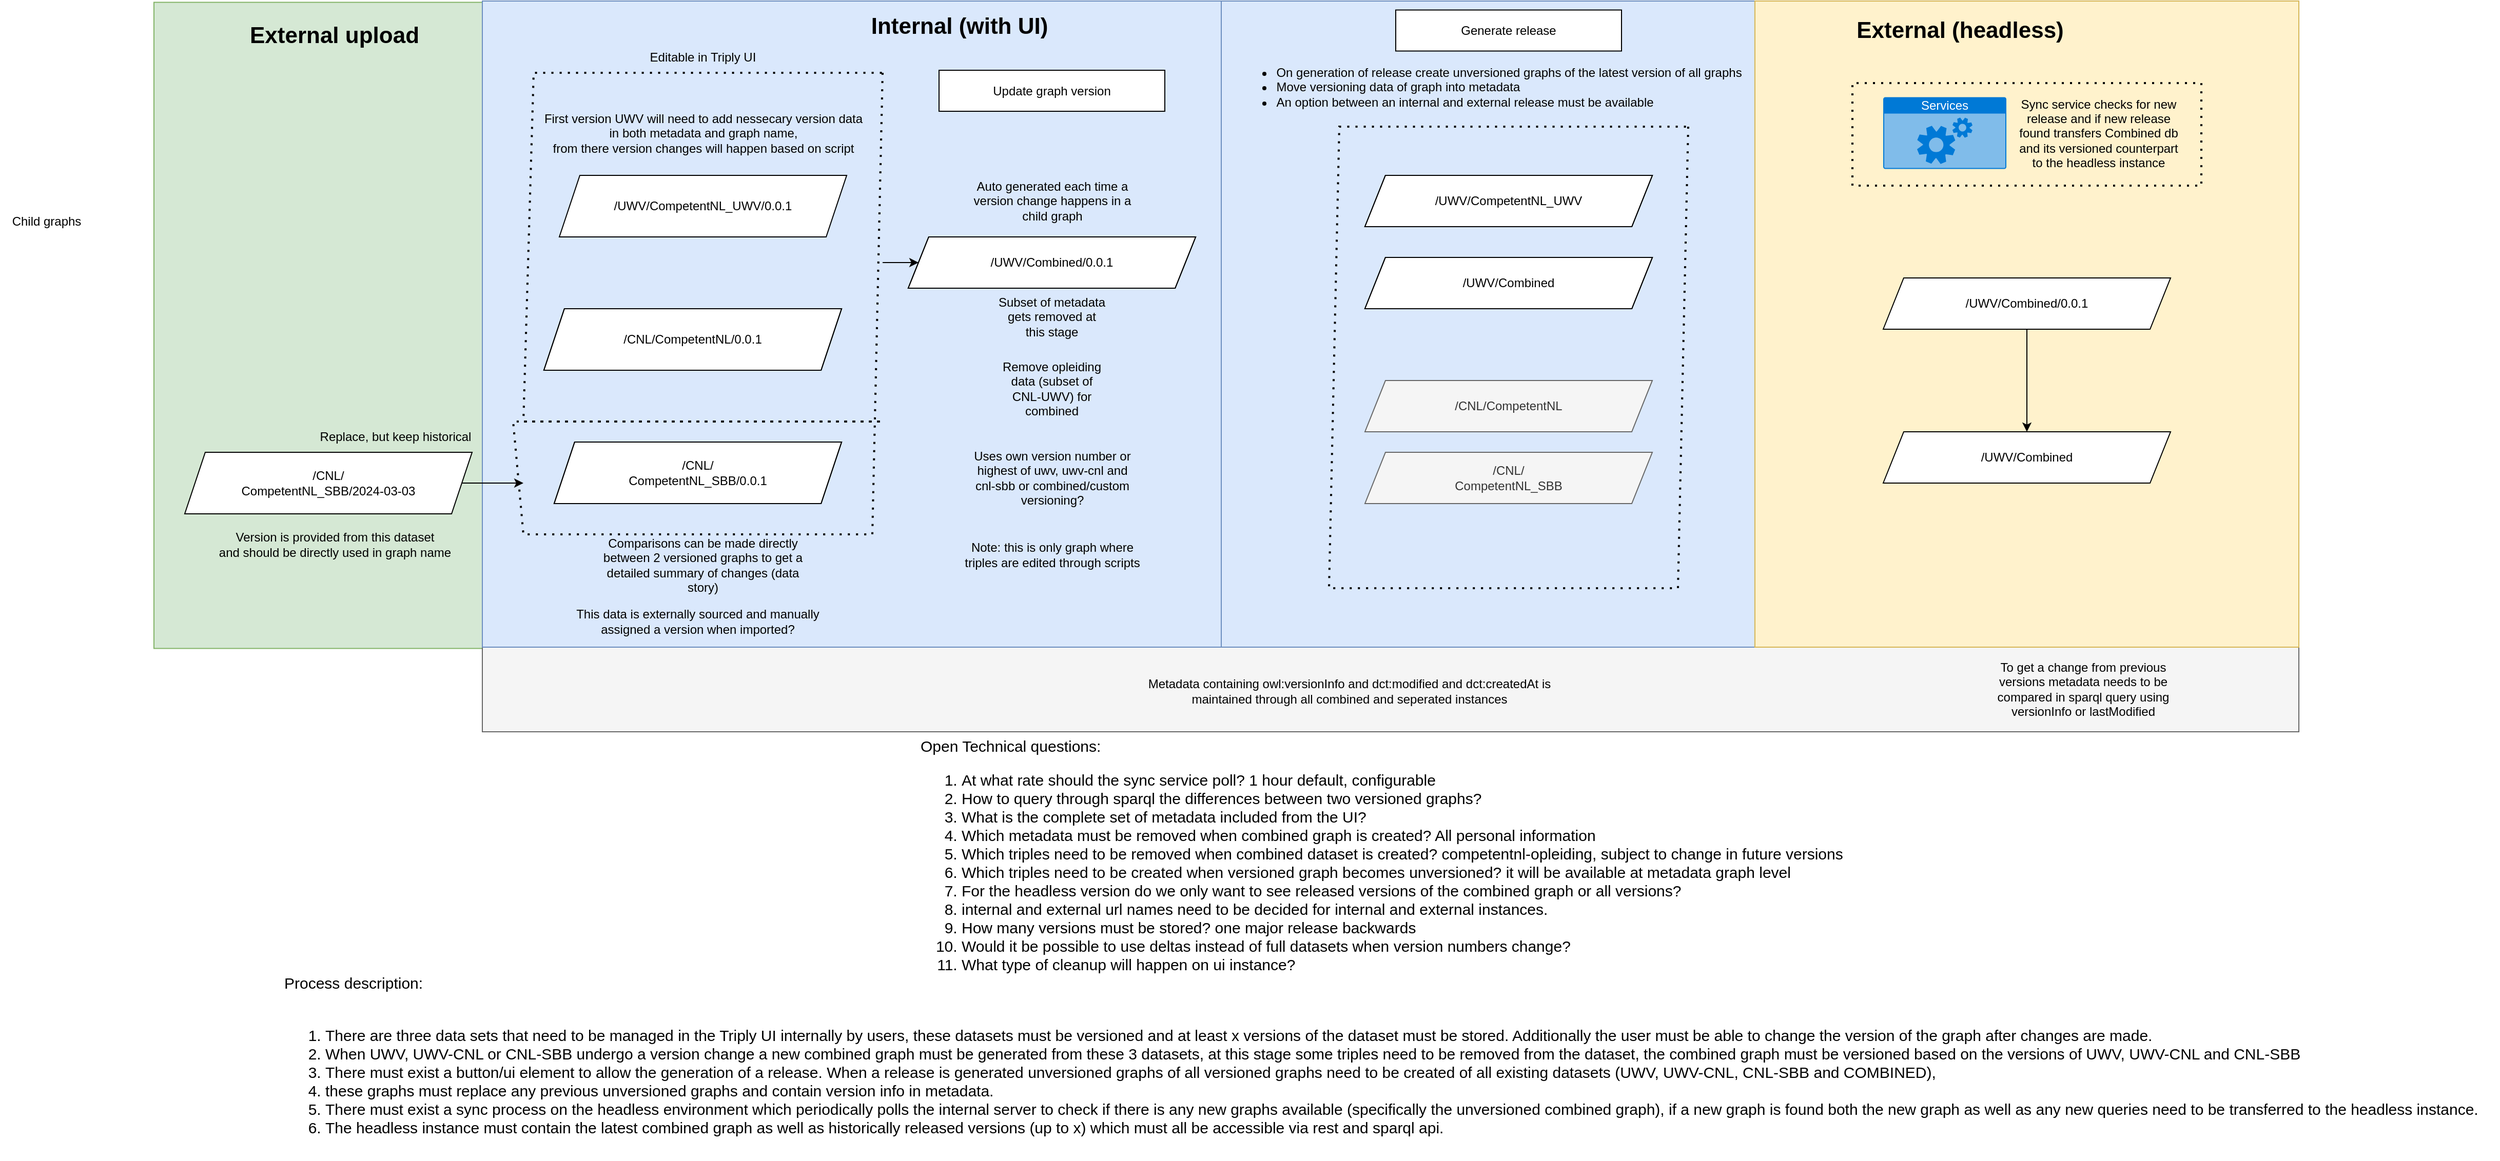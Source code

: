 <mxfile version="21.2.8" type="device" pages="2">
  <diagram name="Triply UI workflow UWV comments" id="2YBvvXClWsGukQMizWep">
    <mxGraphModel dx="3828" dy="1398" grid="1" gridSize="10" guides="1" tooltips="1" connect="1" arrows="1" fold="1" page="1" pageScale="1" pageWidth="850" pageHeight="1100" math="0" shadow="0">
      <root>
        <mxCell id="0" />
        <mxCell id="1" parent="0" />
        <mxCell id="pGJrYbttA79S3iGs2LsM-5" value="" style="rounded=0;whiteSpace=wrap;html=1;fillColor=#d5e8d4;strokeColor=#82b366;" vertex="1" parent="1">
          <mxGeometry x="-310" y="41.25" width="320" height="630" as="geometry" />
        </mxCell>
        <mxCell id="Uqr2HBx9YI0TVzt-5bNy-25" value="" style="rounded=0;whiteSpace=wrap;html=1;fillColor=#f5f5f5;strokeColor=#666666;fontColor=#333333;" vertex="1" parent="1">
          <mxGeometry x="10" y="670" width="1770" height="82.5" as="geometry" />
        </mxCell>
        <mxCell id="Uqr2HBx9YI0TVzt-5bNy-7" value="" style="rounded=0;whiteSpace=wrap;html=1;fillColor=#dae8fc;strokeColor=#6c8ebf;" vertex="1" parent="1">
          <mxGeometry x="730" y="40" width="520" height="630" as="geometry" />
        </mxCell>
        <mxCell id="Uqr2HBx9YI0TVzt-5bNy-6" value="" style="rounded=0;whiteSpace=wrap;html=1;fillColor=#dae8fc;strokeColor=#6c8ebf;" vertex="1" parent="1">
          <mxGeometry x="10" y="40" width="720" height="630" as="geometry" />
        </mxCell>
        <mxCell id="Uqr2HBx9YI0TVzt-5bNy-8" value="Internal (with UI)" style="text;html=1;strokeColor=none;fillColor=none;align=center;verticalAlign=middle;whiteSpace=wrap;rounded=0;fontStyle=1;fontSize=22;" vertex="1" parent="1">
          <mxGeometry x="370" y="50" width="210" height="30" as="geometry" />
        </mxCell>
        <mxCell id="Uqr2HBx9YI0TVzt-5bNy-9" value="" style="rounded=0;whiteSpace=wrap;html=1;fillColor=#fff2cc;strokeColor=#d6b656;" vertex="1" parent="1">
          <mxGeometry x="1250" y="40" width="530" height="630" as="geometry" />
        </mxCell>
        <mxCell id="Uqr2HBx9YI0TVzt-5bNy-10" value="External (headless)" style="text;html=1;strokeColor=none;fillColor=none;align=center;verticalAlign=middle;whiteSpace=wrap;rounded=0;fontStyle=1;fontSize=22;" vertex="1" parent="1">
          <mxGeometry x="1345" y="53.75" width="210" height="30" as="geometry" />
        </mxCell>
        <mxCell id="Uqr2HBx9YI0TVzt-5bNy-11" value="/UWV/Combined/0.0.1" style="shape=parallelogram;perimeter=parallelogramPerimeter;whiteSpace=wrap;html=1;fixedSize=1;" vertex="1" parent="1">
          <mxGeometry x="425" y="270" width="280" height="50" as="geometry" />
        </mxCell>
        <mxCell id="Uqr2HBx9YI0TVzt-5bNy-12" value="/CNL/CompetentNL/0.0.1" style="shape=parallelogram;perimeter=parallelogramPerimeter;whiteSpace=wrap;html=1;fixedSize=1;" vertex="1" parent="1">
          <mxGeometry x="70" y="340" width="290" height="60" as="geometry" />
        </mxCell>
        <mxCell id="Uqr2HBx9YI0TVzt-5bNy-13" value="/UWV/CompetentNL_UWV/0.0.1&lt;span data-teams=&quot;true&quot;&gt;&lt;/span&gt;" style="shape=parallelogram;perimeter=parallelogramPerimeter;whiteSpace=wrap;html=1;fixedSize=1;" vertex="1" parent="1">
          <mxGeometry x="85" y="210" width="280" height="60" as="geometry" />
        </mxCell>
        <mxCell id="Uqr2HBx9YI0TVzt-5bNy-16" style="edgeStyle=orthogonalEdgeStyle;rounded=0;orthogonalLoop=1;jettySize=auto;html=1;entryX=0;entryY=0.5;entryDx=0;entryDy=0;" edge="1" parent="1" target="Uqr2HBx9YI0TVzt-5bNy-11">
          <mxGeometry relative="1" as="geometry">
            <mxPoint x="400" y="295" as="sourcePoint" />
          </mxGeometry>
        </mxCell>
        <mxCell id="Uqr2HBx9YI0TVzt-5bNy-18" value="This data is externally sourced and manually assigned a version when imported?" style="text;html=1;strokeColor=none;fillColor=none;align=center;verticalAlign=middle;whiteSpace=wrap;rounded=0;" vertex="1" parent="1">
          <mxGeometry x="95" y="630" width="250" height="30" as="geometry" />
        </mxCell>
        <mxCell id="Uqr2HBx9YI0TVzt-5bNy-19" value="Generate release" style="rounded=0;whiteSpace=wrap;html=1;" vertex="1" parent="1">
          <mxGeometry x="900" y="48.75" width="220" height="40" as="geometry" />
        </mxCell>
        <mxCell id="pGJrYbttA79S3iGs2LsM-25" style="edgeStyle=orthogonalEdgeStyle;rounded=0;orthogonalLoop=1;jettySize=auto;html=1;exitX=0.5;exitY=1;exitDx=0;exitDy=0;" edge="1" parent="1" source="Uqr2HBx9YI0TVzt-5bNy-20" target="Uqr2HBx9YI0TVzt-5bNy-54">
          <mxGeometry relative="1" as="geometry" />
        </mxCell>
        <mxCell id="Uqr2HBx9YI0TVzt-5bNy-20" value="/UWV/Combined/0.0.1" style="shape=parallelogram;perimeter=parallelogramPerimeter;whiteSpace=wrap;html=1;fixedSize=1;" vertex="1" parent="1">
          <mxGeometry x="1375" y="310" width="280" height="50" as="geometry" />
        </mxCell>
        <mxCell id="Uqr2HBx9YI0TVzt-5bNy-22" value="Subset of metadata gets removed at this stage" style="text;html=1;strokeColor=none;fillColor=none;align=center;verticalAlign=middle;whiteSpace=wrap;rounded=0;" vertex="1" parent="1">
          <mxGeometry x="510" y="320" width="110" height="55" as="geometry" />
        </mxCell>
        <mxCell id="Uqr2HBx9YI0TVzt-5bNy-23" value="Uses own version number or highest of uwv, uwv-cnl and cnl-sbb or combined/custom versioning?" style="text;html=1;strokeColor=none;fillColor=none;align=center;verticalAlign=middle;whiteSpace=wrap;rounded=0;" vertex="1" parent="1">
          <mxGeometry x="482.5" y="475" width="165" height="60" as="geometry" />
        </mxCell>
        <mxCell id="Uqr2HBx9YI0TVzt-5bNy-24" value="Metadata containing owl:versionInfo and dct:modified and dct:createdAt is maintained through all combined and seperated instances" style="text;html=1;strokeColor=none;fillColor=none;align=center;verticalAlign=middle;whiteSpace=wrap;rounded=0;" vertex="1" parent="1">
          <mxGeometry x="635" y="696.25" width="440" height="32.5" as="geometry" />
        </mxCell>
        <mxCell id="Uqr2HBx9YI0TVzt-5bNy-26" value="Comparisons can be made directly between 2 versioned graphs to get a detailed summary of changes (data story)" style="text;html=1;strokeColor=none;fillColor=none;align=center;verticalAlign=middle;whiteSpace=wrap;rounded=0;" vertex="1" parent="1">
          <mxGeometry x="120" y="550" width="210" height="80" as="geometry" />
        </mxCell>
        <mxCell id="Uqr2HBx9YI0TVzt-5bNy-28" value="/CNL/&lt;br&gt;CompetentNL_SBB/0.0.1" style="shape=parallelogram;perimeter=parallelogramPerimeter;whiteSpace=wrap;html=1;fixedSize=1;" vertex="1" parent="1">
          <mxGeometry x="80" y="470" width="280" height="60" as="geometry" />
        </mxCell>
        <mxCell id="Uqr2HBx9YI0TVzt-5bNy-29" value="Remove opleiding data (subset of CNL-UWV) for combined" style="text;html=1;strokeColor=none;fillColor=none;align=center;verticalAlign=middle;whiteSpace=wrap;rounded=0;" vertex="1" parent="1">
          <mxGeometry x="510" y="390" width="110" height="55" as="geometry" />
        </mxCell>
        <mxCell id="Uqr2HBx9YI0TVzt-5bNy-31" value="Editable in Triply UI" style="text;html=1;strokeColor=none;fillColor=none;align=center;verticalAlign=middle;whiteSpace=wrap;rounded=0;" vertex="1" parent="1">
          <mxGeometry x="170" y="80" width="110" height="30" as="geometry" />
        </mxCell>
        <mxCell id="Uqr2HBx9YI0TVzt-5bNy-38" value="/UWV/CompetentNL_UWV" style="shape=parallelogram;perimeter=parallelogramPerimeter;whiteSpace=wrap;html=1;fixedSize=1;" vertex="1" parent="1">
          <mxGeometry x="870" y="210" width="280" height="50" as="geometry" />
        </mxCell>
        <mxCell id="Uqr2HBx9YI0TVzt-5bNy-46" value="/CNL/CompetentNL" style="shape=parallelogram;perimeter=parallelogramPerimeter;whiteSpace=wrap;html=1;fixedSize=1;fillColor=#f5f5f5;fontColor=#333333;strokeColor=#666666;" vertex="1" parent="1">
          <mxGeometry x="870" y="410" width="280" height="50" as="geometry" />
        </mxCell>
        <mxCell id="Uqr2HBx9YI0TVzt-5bNy-47" value="/CNL/&lt;br style=&quot;border-color: var(--border-color);&quot;&gt;CompetentNL_SBB" style="shape=parallelogram;perimeter=parallelogramPerimeter;whiteSpace=wrap;html=1;fixedSize=1;fillColor=#f5f5f5;fontColor=#333333;strokeColor=#666666;" vertex="1" parent="1">
          <mxGeometry x="870" y="480" width="280" height="50" as="geometry" />
        </mxCell>
        <mxCell id="Uqr2HBx9YI0TVzt-5bNy-52" value="Sync service checks for new release and if new release found transfers Combined db and its versioned counterpart to the headless instance" style="text;html=1;strokeColor=none;fillColor=none;align=center;verticalAlign=middle;whiteSpace=wrap;rounded=0;" vertex="1" parent="1">
          <mxGeometry x="1500" y="141.25" width="170" height="55" as="geometry" />
        </mxCell>
        <mxCell id="Uqr2HBx9YI0TVzt-5bNy-54" value="/UWV/Combined" style="shape=parallelogram;perimeter=parallelogramPerimeter;whiteSpace=wrap;html=1;fixedSize=1;" vertex="1" parent="1">
          <mxGeometry x="1375" y="460" width="280" height="50" as="geometry" />
        </mxCell>
        <mxCell id="Uqr2HBx9YI0TVzt-5bNy-61" value="" style="endArrow=none;dashed=1;html=1;dashPattern=1 3;strokeWidth=2;rounded=0;" edge="1" parent="1">
          <mxGeometry width="50" height="50" relative="1" as="geometry">
            <mxPoint x="400" y="110" as="sourcePoint" />
            <mxPoint x="400" y="110" as="targetPoint" />
            <Array as="points">
              <mxPoint x="390" y="560" />
              <mxPoint x="50" y="560" />
              <mxPoint x="40" y="450" />
              <mxPoint x="400" y="450" />
              <mxPoint x="50" y="450" />
              <mxPoint x="60" y="110" />
            </Array>
          </mxGeometry>
        </mxCell>
        <mxCell id="Uqr2HBx9YI0TVzt-5bNy-62" value="Auto generated each time a version change happens in a child graph" style="text;html=1;strokeColor=none;fillColor=none;align=center;verticalAlign=middle;whiteSpace=wrap;rounded=0;" vertex="1" parent="1">
          <mxGeometry x="482.5" y="205" width="165" height="60" as="geometry" />
        </mxCell>
        <mxCell id="Uqr2HBx9YI0TVzt-5bNy-66" value="/UWV/Combined" style="shape=parallelogram;perimeter=parallelogramPerimeter;whiteSpace=wrap;html=1;fixedSize=1;" vertex="1" parent="1">
          <mxGeometry x="870" y="290" width="280" height="50" as="geometry" />
        </mxCell>
        <mxCell id="Uqr2HBx9YI0TVzt-5bNy-67" value="" style="endArrow=none;dashed=1;html=1;dashPattern=1 3;strokeWidth=2;rounded=0;" edge="1" parent="1">
          <mxGeometry width="50" height="50" relative="1" as="geometry">
            <mxPoint x="1185" y="162.5" as="sourcePoint" />
            <mxPoint x="1185" y="162.5" as="targetPoint" />
            <Array as="points">
              <mxPoint x="1175" y="612.5" />
              <mxPoint x="835" y="612.5" />
              <mxPoint x="845" y="162.5" />
            </Array>
          </mxGeometry>
        </mxCell>
        <mxCell id="Uqr2HBx9YI0TVzt-5bNy-68" value="To get a change from previous versions metadata needs to be compared in sparql query using versionInfo or lastModified" style="text;html=1;strokeColor=none;fillColor=none;align=center;verticalAlign=middle;whiteSpace=wrap;rounded=0;" vertex="1" parent="1">
          <mxGeometry x="1465" y="671.25" width="210" height="80" as="geometry" />
        </mxCell>
        <mxCell id="Uqr2HBx9YI0TVzt-5bNy-70" value="Services" style="html=1;whiteSpace=wrap;strokeColor=none;fillColor=#0079D6;labelPosition=center;verticalLabelPosition=middle;verticalAlign=top;align=center;fontSize=12;outlineConnect=0;spacingTop=-6;fontColor=#FFFFFF;sketch=0;shape=mxgraph.sitemap.services;" vertex="1" parent="1">
          <mxGeometry x="1375" y="133.75" width="120" height="70" as="geometry" />
        </mxCell>
        <mxCell id="Uqr2HBx9YI0TVzt-5bNy-71" value="" style="endArrow=none;dashed=1;html=1;dashPattern=1 3;strokeWidth=2;rounded=0;" edge="1" parent="1">
          <mxGeometry width="50" height="50" relative="1" as="geometry">
            <mxPoint x="1685" y="120" as="sourcePoint" />
            <mxPoint x="1685" y="120" as="targetPoint" />
            <Array as="points">
              <mxPoint x="1685" y="220" />
              <mxPoint x="1345" y="220" />
              <mxPoint x="1345" y="120" />
            </Array>
          </mxGeometry>
        </mxCell>
        <mxCell id="Uqr2HBx9YI0TVzt-5bNy-72" value="&lt;ul&gt;&lt;li&gt;On generation of release create unversioned graphs of the latest version of all graphs&lt;/li&gt;&lt;li style=&quot;text-align: left;&quot;&gt;Move versioning data of graph into metadata&amp;nbsp;&lt;/li&gt;&lt;li style=&quot;text-align: left;&quot;&gt;An option between an internal and external release must be available&lt;/li&gt;&lt;/ul&gt;" style="text;html=1;align=center;verticalAlign=middle;resizable=0;points=[];autosize=1;strokeColor=none;fillColor=none;" vertex="1" parent="1">
          <mxGeometry x="730" y="83.75" width="520" height="80" as="geometry" />
        </mxCell>
        <mxCell id="Uqr2HBx9YI0TVzt-5bNy-74" value="Update graph version" style="rounded=0;whiteSpace=wrap;html=1;" vertex="1" parent="1">
          <mxGeometry x="455" y="107.5" width="220" height="40" as="geometry" />
        </mxCell>
        <mxCell id="hPtHXUA3a1mzffX0kNxO-1" value="Open Technical questions:&lt;br style=&quot;font-size: 15px;&quot;&gt;&lt;ol style=&quot;font-size: 15px;&quot;&gt;&lt;li style=&quot;font-size: 15px;&quot;&gt;At what rate should the sync service poll? 1 hour default, configurable&lt;/li&gt;&lt;li style=&quot;font-size: 15px;&quot;&gt;How to query through sparql the differences between two versioned graphs?&lt;/li&gt;&lt;li style=&quot;font-size: 15px;&quot;&gt;What is the complete set of metadata included from the UI?&lt;/li&gt;&lt;li style=&quot;font-size: 15px;&quot;&gt;Which metadata must be removed when combined graph is created? All personal information&lt;/li&gt;&lt;li style=&quot;font-size: 15px;&quot;&gt;Which triples need to be removed when combined dataset is created? competentnl-opleiding, subject to change in future versions&lt;/li&gt;&lt;li style=&quot;font-size: 15px;&quot;&gt;Which triples need to be created when versioned graph becomes unversioned? it will be available at metadata graph level&lt;/li&gt;&lt;li style=&quot;font-size: 15px;&quot;&gt;For the headless version do we only want to see released versions of the combined graph or all versions?&lt;/li&gt;&lt;li style=&quot;font-size: 15px;&quot;&gt;internal and external url names need to be decided for internal and external instances.&lt;/li&gt;&lt;li style=&quot;font-size: 15px;&quot;&gt;How many versions must be stored? one major release backwards&lt;/li&gt;&lt;li style=&quot;font-size: 15px;&quot;&gt;Would it be possible to use deltas instead of full datasets when version numbers change?&lt;/li&gt;&lt;li style=&quot;font-size: 15px;&quot;&gt;What type of cleanup will happen on ui instance?&amp;nbsp;&lt;/li&gt;&lt;/ol&gt;" style="text;html=1;align=left;verticalAlign=middle;resizable=0;points=[];autosize=1;strokeColor=none;fillColor=none;fontSize=15;" vertex="1" parent="1">
          <mxGeometry x="435" y="750" width="920" height="260" as="geometry" />
        </mxCell>
        <mxCell id="hPtHXUA3a1mzffX0kNxO-2" value="Process description:&lt;br&gt;&lt;br style=&quot;font-size: 15px;&quot;&gt;&lt;ol style=&quot;font-size: 15px;&quot;&gt;&lt;li style=&quot;font-size: 15px;&quot;&gt;There are three data sets that need to be managed in the Triply UI internally by users, these datasets must be versioned and at least x versions of the dataset must be stored. Additionally the user must be able to change the version of the graph after changes are made.&lt;/li&gt;&lt;li style=&quot;font-size: 15px;&quot;&gt;When UWV, UWV-CNL or CNL-SBB undergo a version change a new combined graph must be generated from these 3 datasets, at this stage some triples need to be removed from the dataset, the combined graph must be versioned based on the versions of UWV, UWV-CNL and CNL-SBB&lt;/li&gt;&lt;li style=&quot;font-size: 15px;&quot;&gt;There must exist a button/ui element to allow the generation of a release. When a release is generated unversioned graphs of all versioned graphs need to be created of all existing datasets (UWV, UWV-CNL, CNL-SBB and COMBINED),&amp;nbsp;&lt;/li&gt;&lt;li&gt;&lt;span style=&quot;background-color: initial;&quot;&gt;these graphs must replace any previous unversioned graphs and contain version info in metadata.&lt;/span&gt;&lt;/li&gt;&lt;li style=&quot;font-size: 15px;&quot;&gt;There must exist a sync process on the headless environment which periodically polls the internal server to check if there is any new graphs available (specifically the unversioned combined graph), if a new graph is found both the new graph as well as any new queries need to be transferred to the headless instance.&lt;/li&gt;&lt;li style=&quot;font-size: 15px;&quot;&gt;The headless instance must contain the latest combined graph as well as historically released versions (up to x) which must all be accessible via rest and sparql api.&lt;/li&gt;&lt;/ol&gt;" style="text;html=1;align=left;verticalAlign=middle;resizable=0;points=[];autosize=1;strokeColor=none;fillColor=none;fontSize=15;" vertex="1" parent="1">
          <mxGeometry x="-185" y="980" width="2160" height="190" as="geometry" />
        </mxCell>
        <mxCell id="pGJrYbttA79S3iGs2LsM-1" value="Child graphs" style="text;html=1;align=center;verticalAlign=middle;resizable=0;points=[];autosize=1;strokeColor=none;fillColor=none;" vertex="1" parent="1">
          <mxGeometry x="-460" y="240" width="90" height="30" as="geometry" />
        </mxCell>
        <mxCell id="pGJrYbttA79S3iGs2LsM-7" style="edgeStyle=orthogonalEdgeStyle;rounded=0;orthogonalLoop=1;jettySize=auto;html=1;exitX=1;exitY=0.5;exitDx=0;exitDy=0;" edge="1" parent="1" source="pGJrYbttA79S3iGs2LsM-2">
          <mxGeometry relative="1" as="geometry">
            <mxPoint x="50" y="510.0" as="targetPoint" />
          </mxGeometry>
        </mxCell>
        <mxCell id="pGJrYbttA79S3iGs2LsM-2" value="/CNL/&lt;br&gt;CompetentNL_SBB/2024-03-03" style="shape=parallelogram;perimeter=parallelogramPerimeter;whiteSpace=wrap;html=1;fixedSize=1;" vertex="1" parent="1">
          <mxGeometry x="-280" y="480" width="280" height="60" as="geometry" />
        </mxCell>
        <mxCell id="pGJrYbttA79S3iGs2LsM-6" value="External upload" style="text;html=1;strokeColor=none;fillColor=none;align=center;verticalAlign=middle;whiteSpace=wrap;rounded=0;fontStyle=1;fontSize=22;" vertex="1" parent="1">
          <mxGeometry x="-238.75" y="58.75" width="210" height="30" as="geometry" />
        </mxCell>
        <mxCell id="pGJrYbttA79S3iGs2LsM-8" value="Replace, but keep historical" style="text;html=1;align=center;verticalAlign=middle;resizable=0;points=[];autosize=1;strokeColor=none;fillColor=none;" vertex="1" parent="1">
          <mxGeometry x="-160" y="450" width="170" height="30" as="geometry" />
        </mxCell>
        <mxCell id="pGJrYbttA79S3iGs2LsM-9" value="Version is provided from this dataset &lt;br&gt;and should be directly used in graph name" style="text;html=1;align=center;verticalAlign=middle;resizable=0;points=[];autosize=1;strokeColor=none;fillColor=none;" vertex="1" parent="1">
          <mxGeometry x="-258.75" y="550" width="250" height="40" as="geometry" />
        </mxCell>
        <mxCell id="pGJrYbttA79S3iGs2LsM-10" value="First version UWV will need to add nessecary version data &lt;br&gt;in both metadata and graph name, &lt;br&gt;from there version changes will happen based on script" style="text;html=1;align=center;verticalAlign=middle;resizable=0;points=[];autosize=1;strokeColor=none;fillColor=none;" vertex="1" parent="1">
          <mxGeometry x="60" y="138.75" width="330" height="60" as="geometry" />
        </mxCell>
        <mxCell id="pGJrYbttA79S3iGs2LsM-12" value="/CNL/CompetentNL/0.0.1" style="shape=parallelogram;perimeter=parallelogramPerimeter;whiteSpace=wrap;html=1;fixedSize=1;" vertex="1" parent="1">
          <mxGeometry x="70" y="340" width="290" height="60" as="geometry" />
        </mxCell>
        <mxCell id="pGJrYbttA79S3iGs2LsM-13" value="/CNL/&lt;br&gt;CompetentNL_SBB/0.0.1" style="shape=parallelogram;perimeter=parallelogramPerimeter;whiteSpace=wrap;html=1;fixedSize=1;" vertex="1" parent="1">
          <mxGeometry x="80" y="470" width="280" height="60" as="geometry" />
        </mxCell>
        <mxCell id="pGJrYbttA79S3iGs2LsM-14" value="/UWV/Combined/0.0.1" style="shape=parallelogram;perimeter=parallelogramPerimeter;whiteSpace=wrap;html=1;fixedSize=1;" vertex="1" parent="1">
          <mxGeometry x="425" y="270" width="280" height="50" as="geometry" />
        </mxCell>
        <mxCell id="pGJrYbttA79S3iGs2LsM-15" value="/UWV/CompetentNL_UWV" style="shape=parallelogram;perimeter=parallelogramPerimeter;whiteSpace=wrap;html=1;fixedSize=1;" vertex="1" parent="1">
          <mxGeometry x="870" y="210" width="280" height="50" as="geometry" />
        </mxCell>
        <mxCell id="pGJrYbttA79S3iGs2LsM-16" value="/UWV/Combined" style="shape=parallelogram;perimeter=parallelogramPerimeter;whiteSpace=wrap;html=1;fixedSize=1;" vertex="1" parent="1">
          <mxGeometry x="870" y="290" width="280" height="50" as="geometry" />
        </mxCell>
        <mxCell id="pGJrYbttA79S3iGs2LsM-18" value="/CNL/CompetentNL/0.0.1" style="shape=parallelogram;perimeter=parallelogramPerimeter;whiteSpace=wrap;html=1;fixedSize=1;" vertex="1" parent="1">
          <mxGeometry x="70" y="340" width="290" height="60" as="geometry" />
        </mxCell>
        <mxCell id="pGJrYbttA79S3iGs2LsM-19" value="/CNL/&lt;br&gt;CompetentNL_SBB/0.0.1" style="shape=parallelogram;perimeter=parallelogramPerimeter;whiteSpace=wrap;html=1;fixedSize=1;" vertex="1" parent="1">
          <mxGeometry x="80" y="470" width="280" height="60" as="geometry" />
        </mxCell>
        <mxCell id="pGJrYbttA79S3iGs2LsM-20" value="/UWV/Combined/0.0.1" style="shape=parallelogram;perimeter=parallelogramPerimeter;whiteSpace=wrap;html=1;fixedSize=1;" vertex="1" parent="1">
          <mxGeometry x="425" y="270" width="280" height="50" as="geometry" />
        </mxCell>
        <mxCell id="pGJrYbttA79S3iGs2LsM-21" value="/UWV/CompetentNL_UWV" style="shape=parallelogram;perimeter=parallelogramPerimeter;whiteSpace=wrap;html=1;fixedSize=1;" vertex="1" parent="1">
          <mxGeometry x="870" y="210" width="280" height="50" as="geometry" />
        </mxCell>
        <mxCell id="pGJrYbttA79S3iGs2LsM-22" value="/UWV/Combined" style="shape=parallelogram;perimeter=parallelogramPerimeter;whiteSpace=wrap;html=1;fixedSize=1;" vertex="1" parent="1">
          <mxGeometry x="870" y="290" width="280" height="50" as="geometry" />
        </mxCell>
        <mxCell id="pGJrYbttA79S3iGs2LsM-32" value="Note: this is only graph where &lt;br&gt;triples are edited through scripts" style="text;html=1;align=center;verticalAlign=middle;resizable=0;points=[];autosize=1;strokeColor=none;fillColor=none;" vertex="1" parent="1">
          <mxGeometry x="470" y="560" width="190" height="40" as="geometry" />
        </mxCell>
      </root>
    </mxGraphModel>
  </diagram>
  <diagram name="Triply UI workflow - Triply comments" id="2uIucRJbr5RBS9vhqVNf">
    <mxGraphModel dx="2786" dy="909" grid="1" gridSize="10" guides="1" tooltips="1" connect="1" arrows="1" fold="1" page="1" pageScale="1" pageWidth="850" pageHeight="1100" math="0" shadow="0">
      <root>
        <mxCell id="G1lp14ahkzbgW_kIdd-a-0" />
        <mxCell id="G1lp14ahkzbgW_kIdd-a-1" parent="G1lp14ahkzbgW_kIdd-a-0" />
        <mxCell id="G1lp14ahkzbgW_kIdd-a-2" value="" style="rounded=0;whiteSpace=wrap;html=1;fillColor=#d5e8d4;strokeColor=#82b366;" vertex="1" parent="G1lp14ahkzbgW_kIdd-a-1">
          <mxGeometry x="-310" y="41.25" width="320" height="630" as="geometry" />
        </mxCell>
        <mxCell id="G1lp14ahkzbgW_kIdd-a-3" value="" style="rounded=0;whiteSpace=wrap;html=1;fillColor=#f5f5f5;strokeColor=#666666;fontColor=#333333;" vertex="1" parent="G1lp14ahkzbgW_kIdd-a-1">
          <mxGeometry x="10" y="670" width="1770" height="82.5" as="geometry" />
        </mxCell>
        <mxCell id="G1lp14ahkzbgW_kIdd-a-4" value="" style="rounded=0;whiteSpace=wrap;html=1;fillColor=#dae8fc;strokeColor=#6c8ebf;" vertex="1" parent="G1lp14ahkzbgW_kIdd-a-1">
          <mxGeometry x="730" y="40" width="520" height="630" as="geometry" />
        </mxCell>
        <mxCell id="G1lp14ahkzbgW_kIdd-a-5" value="" style="rounded=0;whiteSpace=wrap;html=1;fillColor=#dae8fc;strokeColor=#6c8ebf;" vertex="1" parent="G1lp14ahkzbgW_kIdd-a-1">
          <mxGeometry x="10" y="40" width="720" height="630" as="geometry" />
        </mxCell>
        <mxCell id="G1lp14ahkzbgW_kIdd-a-6" value="Internal (with UI)" style="text;html=1;strokeColor=none;fillColor=none;align=center;verticalAlign=middle;whiteSpace=wrap;rounded=0;fontStyle=1;fontSize=22;" vertex="1" parent="G1lp14ahkzbgW_kIdd-a-1">
          <mxGeometry x="370" y="50" width="210" height="30" as="geometry" />
        </mxCell>
        <mxCell id="G1lp14ahkzbgW_kIdd-a-7" value="" style="rounded=0;whiteSpace=wrap;html=1;fillColor=#fff2cc;strokeColor=#d6b656;" vertex="1" parent="G1lp14ahkzbgW_kIdd-a-1">
          <mxGeometry x="1250" y="40" width="530" height="630" as="geometry" />
        </mxCell>
        <mxCell id="G1lp14ahkzbgW_kIdd-a-8" value="External (headless)" style="text;html=1;strokeColor=none;fillColor=none;align=center;verticalAlign=middle;whiteSpace=wrap;rounded=0;fontStyle=1;fontSize=22;" vertex="1" parent="G1lp14ahkzbgW_kIdd-a-1">
          <mxGeometry x="1345" y="53.75" width="210" height="30" as="geometry" />
        </mxCell>
        <mxCell id="G1lp14ahkzbgW_kIdd-a-9" value="/UWV/Combined/0.0.1" style="shape=parallelogram;perimeter=parallelogramPerimeter;whiteSpace=wrap;html=1;fixedSize=1;" vertex="1" parent="G1lp14ahkzbgW_kIdd-a-1">
          <mxGeometry x="425" y="270" width="280" height="50" as="geometry" />
        </mxCell>
        <mxCell id="G1lp14ahkzbgW_kIdd-a-10" value="/CNL/CompetentNL/0.0.1" style="shape=parallelogram;perimeter=parallelogramPerimeter;whiteSpace=wrap;html=1;fixedSize=1;" vertex="1" parent="G1lp14ahkzbgW_kIdd-a-1">
          <mxGeometry x="70" y="340" width="290" height="60" as="geometry" />
        </mxCell>
        <mxCell id="G1lp14ahkzbgW_kIdd-a-11" value="/UWV/CompetentNL_UWV/0.0.1&lt;span data-teams=&quot;true&quot;&gt;&lt;/span&gt;" style="shape=parallelogram;perimeter=parallelogramPerimeter;whiteSpace=wrap;html=1;fixedSize=1;" vertex="1" parent="G1lp14ahkzbgW_kIdd-a-1">
          <mxGeometry x="85" y="210" width="280" height="60" as="geometry" />
        </mxCell>
        <mxCell id="G1lp14ahkzbgW_kIdd-a-12" style="edgeStyle=orthogonalEdgeStyle;rounded=0;orthogonalLoop=1;jettySize=auto;html=1;entryX=0;entryY=0.5;entryDx=0;entryDy=0;" edge="1" parent="G1lp14ahkzbgW_kIdd-a-1" target="G1lp14ahkzbgW_kIdd-a-9">
          <mxGeometry relative="1" as="geometry">
            <mxPoint x="400" y="295" as="sourcePoint" />
          </mxGeometry>
        </mxCell>
        <mxCell id="G1lp14ahkzbgW_kIdd-a-13" value="This data is externally sourced and manually assigned a version when imported?" style="text;html=1;strokeColor=none;fillColor=none;align=center;verticalAlign=middle;whiteSpace=wrap;rounded=0;" vertex="1" parent="G1lp14ahkzbgW_kIdd-a-1">
          <mxGeometry x="95" y="630" width="250" height="30" as="geometry" />
        </mxCell>
        <mxCell id="G1lp14ahkzbgW_kIdd-a-14" value="Generate release" style="rounded=0;whiteSpace=wrap;html=1;" vertex="1" parent="G1lp14ahkzbgW_kIdd-a-1">
          <mxGeometry x="900" y="48.75" width="220" height="40" as="geometry" />
        </mxCell>
        <mxCell id="G1lp14ahkzbgW_kIdd-a-15" style="edgeStyle=orthogonalEdgeStyle;rounded=0;orthogonalLoop=1;jettySize=auto;html=1;exitX=0.5;exitY=1;exitDx=0;exitDy=0;" edge="1" parent="G1lp14ahkzbgW_kIdd-a-1" source="G1lp14ahkzbgW_kIdd-a-16" target="G1lp14ahkzbgW_kIdd-a-28">
          <mxGeometry relative="1" as="geometry" />
        </mxCell>
        <mxCell id="G1lp14ahkzbgW_kIdd-a-16" value="/UWV/Combined/0.0.1" style="shape=parallelogram;perimeter=parallelogramPerimeter;whiteSpace=wrap;html=1;fixedSize=1;" vertex="1" parent="G1lp14ahkzbgW_kIdd-a-1">
          <mxGeometry x="1375" y="310" width="280" height="50" as="geometry" />
        </mxCell>
        <mxCell id="G1lp14ahkzbgW_kIdd-a-17" value="Subset of metadata gets removed at this stage" style="text;html=1;strokeColor=none;fillColor=none;align=center;verticalAlign=middle;whiteSpace=wrap;rounded=0;" vertex="1" parent="G1lp14ahkzbgW_kIdd-a-1">
          <mxGeometry x="510" y="320" width="110" height="55" as="geometry" />
        </mxCell>
        <mxCell id="G1lp14ahkzbgW_kIdd-a-18" value="Uses own version number or highest of uwv, uwv-cnl and cnl-sbb or combined/custom versioning?" style="text;html=1;strokeColor=none;fillColor=none;align=center;verticalAlign=middle;whiteSpace=wrap;rounded=0;" vertex="1" parent="G1lp14ahkzbgW_kIdd-a-1">
          <mxGeometry x="482.5" y="475" width="165" height="60" as="geometry" />
        </mxCell>
        <mxCell id="G1lp14ahkzbgW_kIdd-a-19" value="Metadata containing owl:versionInfo and dct:modified and dct:createdAt is maintained through all combined and seperated instances" style="text;html=1;strokeColor=none;fillColor=none;align=center;verticalAlign=middle;whiteSpace=wrap;rounded=0;" vertex="1" parent="G1lp14ahkzbgW_kIdd-a-1">
          <mxGeometry x="635" y="696.25" width="440" height="32.5" as="geometry" />
        </mxCell>
        <mxCell id="G1lp14ahkzbgW_kIdd-a-20" value="Comparisons can be made directly between 2 versioned graphs to get a detailed summary of changes (data story)" style="text;html=1;strokeColor=none;fillColor=none;align=center;verticalAlign=middle;whiteSpace=wrap;rounded=0;" vertex="1" parent="G1lp14ahkzbgW_kIdd-a-1">
          <mxGeometry x="120" y="550" width="210" height="80" as="geometry" />
        </mxCell>
        <mxCell id="G1lp14ahkzbgW_kIdd-a-21" value="/CNL/&lt;br&gt;CompetentNL_SBB/0.0.1" style="shape=parallelogram;perimeter=parallelogramPerimeter;whiteSpace=wrap;html=1;fixedSize=1;" vertex="1" parent="G1lp14ahkzbgW_kIdd-a-1">
          <mxGeometry x="80" y="470" width="280" height="60" as="geometry" />
        </mxCell>
        <mxCell id="G1lp14ahkzbgW_kIdd-a-22" value="Remove opleiding data (subset of CNL-UWV) for combined" style="text;html=1;strokeColor=none;fillColor=none;align=center;verticalAlign=middle;whiteSpace=wrap;rounded=0;" vertex="1" parent="G1lp14ahkzbgW_kIdd-a-1">
          <mxGeometry x="510" y="390" width="110" height="55" as="geometry" />
        </mxCell>
        <mxCell id="G1lp14ahkzbgW_kIdd-a-23" value="Editable in Triply UI" style="text;html=1;strokeColor=none;fillColor=none;align=center;verticalAlign=middle;whiteSpace=wrap;rounded=0;" vertex="1" parent="G1lp14ahkzbgW_kIdd-a-1">
          <mxGeometry x="170" y="80" width="110" height="30" as="geometry" />
        </mxCell>
        <mxCell id="G1lp14ahkzbgW_kIdd-a-24" value="/UWV/CompetentNL_UWV" style="shape=parallelogram;perimeter=parallelogramPerimeter;whiteSpace=wrap;html=1;fixedSize=1;" vertex="1" parent="G1lp14ahkzbgW_kIdd-a-1">
          <mxGeometry x="870" y="210" width="280" height="50" as="geometry" />
        </mxCell>
        <mxCell id="G1lp14ahkzbgW_kIdd-a-25" value="/CNL/CompetentNL" style="shape=parallelogram;perimeter=parallelogramPerimeter;whiteSpace=wrap;html=1;fixedSize=1;fillColor=#f5f5f5;fontColor=#333333;strokeColor=#666666;" vertex="1" parent="G1lp14ahkzbgW_kIdd-a-1">
          <mxGeometry x="870" y="410" width="280" height="50" as="geometry" />
        </mxCell>
        <mxCell id="G1lp14ahkzbgW_kIdd-a-26" value="/CNL/&lt;br style=&quot;border-color: var(--border-color);&quot;&gt;CompetentNL_SBB" style="shape=parallelogram;perimeter=parallelogramPerimeter;whiteSpace=wrap;html=1;fixedSize=1;fillColor=#f5f5f5;fontColor=#333333;strokeColor=#666666;" vertex="1" parent="G1lp14ahkzbgW_kIdd-a-1">
          <mxGeometry x="870" y="480" width="280" height="50" as="geometry" />
        </mxCell>
        <mxCell id="G1lp14ahkzbgW_kIdd-a-27" value="Sync service checks for new release and if new release found transfers Combined db and its versioned counterpart to the headless instance" style="text;html=1;strokeColor=none;fillColor=none;align=center;verticalAlign=middle;whiteSpace=wrap;rounded=0;" vertex="1" parent="G1lp14ahkzbgW_kIdd-a-1">
          <mxGeometry x="1500" y="141.25" width="170" height="55" as="geometry" />
        </mxCell>
        <mxCell id="G1lp14ahkzbgW_kIdd-a-28" value="/UWV/Combined" style="shape=parallelogram;perimeter=parallelogramPerimeter;whiteSpace=wrap;html=1;fixedSize=1;" vertex="1" parent="G1lp14ahkzbgW_kIdd-a-1">
          <mxGeometry x="1375" y="460" width="280" height="50" as="geometry" />
        </mxCell>
        <mxCell id="G1lp14ahkzbgW_kIdd-a-29" value="" style="endArrow=none;dashed=1;html=1;dashPattern=1 3;strokeWidth=2;rounded=0;" edge="1" parent="G1lp14ahkzbgW_kIdd-a-1">
          <mxGeometry width="50" height="50" relative="1" as="geometry">
            <mxPoint x="400" y="110" as="sourcePoint" />
            <mxPoint x="400" y="110" as="targetPoint" />
            <Array as="points">
              <mxPoint x="390" y="560" />
              <mxPoint x="50" y="560" />
              <mxPoint x="40" y="450" />
              <mxPoint x="400" y="450" />
              <mxPoint x="50" y="450" />
              <mxPoint x="60" y="110" />
            </Array>
          </mxGeometry>
        </mxCell>
        <mxCell id="G1lp14ahkzbgW_kIdd-a-30" value="Auto generated each time a version change happens in a child graph" style="text;html=1;strokeColor=none;fillColor=none;align=center;verticalAlign=middle;whiteSpace=wrap;rounded=0;" vertex="1" parent="G1lp14ahkzbgW_kIdd-a-1">
          <mxGeometry x="482.5" y="205" width="165" height="60" as="geometry" />
        </mxCell>
        <mxCell id="G1lp14ahkzbgW_kIdd-a-31" value="/UWV/Combined" style="shape=parallelogram;perimeter=parallelogramPerimeter;whiteSpace=wrap;html=1;fixedSize=1;" vertex="1" parent="G1lp14ahkzbgW_kIdd-a-1">
          <mxGeometry x="870" y="290" width="280" height="50" as="geometry" />
        </mxCell>
        <mxCell id="G1lp14ahkzbgW_kIdd-a-32" value="" style="endArrow=none;dashed=1;html=1;dashPattern=1 3;strokeWidth=2;rounded=0;" edge="1" parent="G1lp14ahkzbgW_kIdd-a-1">
          <mxGeometry width="50" height="50" relative="1" as="geometry">
            <mxPoint x="1185" y="162.5" as="sourcePoint" />
            <mxPoint x="1185" y="162.5" as="targetPoint" />
            <Array as="points">
              <mxPoint x="1175" y="612.5" />
              <mxPoint x="835" y="612.5" />
              <mxPoint x="845" y="162.5" />
            </Array>
          </mxGeometry>
        </mxCell>
        <mxCell id="G1lp14ahkzbgW_kIdd-a-33" value="To get a change from previous versions metadata needs to be compared in sparql query using versionInfo or lastModified" style="text;html=1;strokeColor=none;fillColor=none;align=center;verticalAlign=middle;whiteSpace=wrap;rounded=0;" vertex="1" parent="G1lp14ahkzbgW_kIdd-a-1">
          <mxGeometry x="1465" y="671.25" width="210" height="80" as="geometry" />
        </mxCell>
        <mxCell id="G1lp14ahkzbgW_kIdd-a-34" value="Services" style="html=1;whiteSpace=wrap;strokeColor=none;fillColor=#0079D6;labelPosition=center;verticalLabelPosition=middle;verticalAlign=top;align=center;fontSize=12;outlineConnect=0;spacingTop=-6;fontColor=#FFFFFF;sketch=0;shape=mxgraph.sitemap.services;" vertex="1" parent="G1lp14ahkzbgW_kIdd-a-1">
          <mxGeometry x="1375" y="133.75" width="120" height="70" as="geometry" />
        </mxCell>
        <mxCell id="G1lp14ahkzbgW_kIdd-a-35" value="" style="endArrow=none;dashed=1;html=1;dashPattern=1 3;strokeWidth=2;rounded=0;" edge="1" parent="G1lp14ahkzbgW_kIdd-a-1">
          <mxGeometry width="50" height="50" relative="1" as="geometry">
            <mxPoint x="1685" y="120" as="sourcePoint" />
            <mxPoint x="1685" y="120" as="targetPoint" />
            <Array as="points">
              <mxPoint x="1685" y="220" />
              <mxPoint x="1345" y="220" />
              <mxPoint x="1345" y="120" />
            </Array>
          </mxGeometry>
        </mxCell>
        <mxCell id="G1lp14ahkzbgW_kIdd-a-36" value="&lt;ul&gt;&lt;li&gt;On generation of release create unversioned graphs of the latest version of all graphs&lt;/li&gt;&lt;li style=&quot;text-align: left;&quot;&gt;Move versioning data of graph into metadata&amp;nbsp;&lt;/li&gt;&lt;li style=&quot;text-align: left;&quot;&gt;An option between an internal and external release must be available&lt;/li&gt;&lt;/ul&gt;" style="text;html=1;align=center;verticalAlign=middle;resizable=0;points=[];autosize=1;strokeColor=none;fillColor=none;" vertex="1" parent="G1lp14ahkzbgW_kIdd-a-1">
          <mxGeometry x="730" y="83.75" width="520" height="80" as="geometry" />
        </mxCell>
        <mxCell id="G1lp14ahkzbgW_kIdd-a-37" value="Update graph version" style="rounded=0;whiteSpace=wrap;html=1;" vertex="1" parent="G1lp14ahkzbgW_kIdd-a-1">
          <mxGeometry x="455" y="107.5" width="220" height="40" as="geometry" />
        </mxCell>
        <mxCell id="G1lp14ahkzbgW_kIdd-a-38" value="Open Technical questions:&lt;br style=&quot;font-size: 15px;&quot;&gt;&lt;ol style=&quot;font-size: 15px;&quot;&gt;&lt;li style=&quot;font-size: 15px;&quot;&gt;At what rate should the sync service poll? 1 hour default, configurable&lt;/li&gt;&lt;li style=&quot;font-size: 15px;&quot;&gt;How to query through sparql the differences between two versioned graphs?&lt;/li&gt;&lt;li style=&quot;font-size: 15px;&quot;&gt;What is the complete set of metadata included from the UI?&lt;/li&gt;&lt;li style=&quot;font-size: 15px;&quot;&gt;Which metadata must be removed when combined graph is created? All personal information&lt;/li&gt;&lt;li style=&quot;font-size: 15px;&quot;&gt;Which triples need to be removed when combined dataset is created? competentnl-opleiding, subject to change in future versions&lt;/li&gt;&lt;li style=&quot;font-size: 15px;&quot;&gt;Which triples need to be created when versioned graph becomes unversioned? it will be available at metadata graph level&lt;/li&gt;&lt;li style=&quot;font-size: 15px;&quot;&gt;For the headless version do we only want to see released versions of the combined graph or all versions?&lt;/li&gt;&lt;li style=&quot;font-size: 15px;&quot;&gt;internal and external url names need to be decided for internal and external instances.&lt;/li&gt;&lt;li style=&quot;font-size: 15px;&quot;&gt;How many versions must be stored? one major release backwards&lt;/li&gt;&lt;li style=&quot;font-size: 15px;&quot;&gt;Would it be possible to use deltas instead of full datasets when version numbers change?&lt;/li&gt;&lt;li style=&quot;font-size: 15px;&quot;&gt;What type of cleanup will happen on ui instance?&amp;nbsp;&lt;/li&gt;&lt;/ol&gt;" style="text;html=1;align=left;verticalAlign=middle;resizable=0;points=[];autosize=1;strokeColor=none;fillColor=none;fontSize=15;" vertex="1" parent="G1lp14ahkzbgW_kIdd-a-1">
          <mxGeometry x="435" y="750" width="920" height="260" as="geometry" />
        </mxCell>
        <mxCell id="G1lp14ahkzbgW_kIdd-a-39" value="Process description:&lt;br&gt;&lt;br style=&quot;font-size: 15px;&quot;&gt;&lt;ol style=&quot;font-size: 15px;&quot;&gt;&lt;li style=&quot;font-size: 15px;&quot;&gt;There are three data sets that need to be managed in the Triply UI internally by users, these datasets must be versioned and at least x versions of the dataset must be stored. Additionally the user must be able to change the version of the graph after changes are made.&lt;/li&gt;&lt;li style=&quot;font-size: 15px;&quot;&gt;When UWV, UWV-CNL or CNL-SBB undergo a version change a new combined graph must be generated from these 3 datasets, at this stage some triples need to be removed from the dataset, the combined graph must be versioned based on the versions of UWV, UWV-CNL and CNL-SBB&lt;/li&gt;&lt;li style=&quot;font-size: 15px;&quot;&gt;There must exist a button/ui element to allow the generation of a release. When a release is generated unversioned graphs of all versioned graphs need to be created of all existing datasets (UWV, UWV-CNL, CNL-SBB and COMBINED),&amp;nbsp;&lt;/li&gt;&lt;li&gt;&lt;span style=&quot;background-color: initial;&quot;&gt;these graphs must replace any previous unversioned graphs and contain version info in metadata.&lt;/span&gt;&lt;/li&gt;&lt;li style=&quot;font-size: 15px;&quot;&gt;There must exist a sync process on the headless environment which periodically polls the internal server to check if there is any new graphs available (specifically the unversioned combined graph), if a new graph is found both the new graph as well as any new queries need to be transferred to the headless instance.&lt;/li&gt;&lt;li style=&quot;font-size: 15px;&quot;&gt;The headless instance must contain the latest combined graph as well as historically released versions (up to x) which must all be accessible via rest and sparql api.&lt;/li&gt;&lt;/ol&gt;" style="text;html=1;align=left;verticalAlign=middle;resizable=0;points=[];autosize=1;strokeColor=none;fillColor=none;fontSize=15;" vertex="1" parent="G1lp14ahkzbgW_kIdd-a-1">
          <mxGeometry x="-185" y="980" width="2160" height="190" as="geometry" />
        </mxCell>
        <mxCell id="G1lp14ahkzbgW_kIdd-a-40" value="Child graphs" style="text;html=1;align=center;verticalAlign=middle;resizable=0;points=[];autosize=1;strokeColor=none;fillColor=none;" vertex="1" parent="G1lp14ahkzbgW_kIdd-a-1">
          <mxGeometry x="-460" y="240" width="90" height="30" as="geometry" />
        </mxCell>
        <mxCell id="G1lp14ahkzbgW_kIdd-a-41" style="edgeStyle=orthogonalEdgeStyle;rounded=0;orthogonalLoop=1;jettySize=auto;html=1;exitX=1;exitY=0.5;exitDx=0;exitDy=0;" edge="1" parent="G1lp14ahkzbgW_kIdd-a-1" source="G1lp14ahkzbgW_kIdd-a-42">
          <mxGeometry relative="1" as="geometry">
            <mxPoint x="50" y="510.0" as="targetPoint" />
          </mxGeometry>
        </mxCell>
        <mxCell id="G1lp14ahkzbgW_kIdd-a-42" value="/CNL/&lt;br&gt;CompetentNL_SBB/2024-03-03" style="shape=parallelogram;perimeter=parallelogramPerimeter;whiteSpace=wrap;html=1;fixedSize=1;" vertex="1" parent="G1lp14ahkzbgW_kIdd-a-1">
          <mxGeometry x="-280" y="480" width="280" height="60" as="geometry" />
        </mxCell>
        <mxCell id="G1lp14ahkzbgW_kIdd-a-43" value="External upload" style="text;html=1;strokeColor=none;fillColor=none;align=center;verticalAlign=middle;whiteSpace=wrap;rounded=0;fontStyle=1;fontSize=22;" vertex="1" parent="G1lp14ahkzbgW_kIdd-a-1">
          <mxGeometry x="-238.75" y="58.75" width="210" height="30" as="geometry" />
        </mxCell>
        <mxCell id="G1lp14ahkzbgW_kIdd-a-44" value="Replace, but keep historical" style="text;html=1;align=center;verticalAlign=middle;resizable=0;points=[];autosize=1;strokeColor=none;fillColor=none;" vertex="1" parent="G1lp14ahkzbgW_kIdd-a-1">
          <mxGeometry x="-160" y="450" width="170" height="30" as="geometry" />
        </mxCell>
        <mxCell id="G1lp14ahkzbgW_kIdd-a-45" value="Version is provided from this dataset &lt;br&gt;and should be directly used in graph name" style="text;html=1;align=center;verticalAlign=middle;resizable=0;points=[];autosize=1;strokeColor=none;fillColor=none;" vertex="1" parent="G1lp14ahkzbgW_kIdd-a-1">
          <mxGeometry x="-258.75" y="550" width="250" height="40" as="geometry" />
        </mxCell>
        <mxCell id="G1lp14ahkzbgW_kIdd-a-46" value="First version UWV will need to add nessecary version data &lt;br&gt;in both metadata and graph name, &lt;br&gt;from there version changes will happen based on script" style="text;html=1;align=center;verticalAlign=middle;resizable=0;points=[];autosize=1;strokeColor=none;fillColor=none;" vertex="1" parent="G1lp14ahkzbgW_kIdd-a-1">
          <mxGeometry x="60" y="138.75" width="330" height="60" as="geometry" />
        </mxCell>
        <mxCell id="G1lp14ahkzbgW_kIdd-a-47" value="/CNL/CompetentNL/0.0.1" style="shape=parallelogram;perimeter=parallelogramPerimeter;whiteSpace=wrap;html=1;fixedSize=1;" vertex="1" parent="G1lp14ahkzbgW_kIdd-a-1">
          <mxGeometry x="70" y="340" width="290" height="60" as="geometry" />
        </mxCell>
        <mxCell id="G1lp14ahkzbgW_kIdd-a-48" value="/CNL/&lt;br&gt;CompetentNL_SBB/0.0.1" style="shape=parallelogram;perimeter=parallelogramPerimeter;whiteSpace=wrap;html=1;fixedSize=1;" vertex="1" parent="G1lp14ahkzbgW_kIdd-a-1">
          <mxGeometry x="80" y="470" width="280" height="60" as="geometry" />
        </mxCell>
        <mxCell id="G1lp14ahkzbgW_kIdd-a-49" value="/UWV/Combined/0.0.1" style="shape=parallelogram;perimeter=parallelogramPerimeter;whiteSpace=wrap;html=1;fixedSize=1;" vertex="1" parent="G1lp14ahkzbgW_kIdd-a-1">
          <mxGeometry x="425" y="270" width="280" height="50" as="geometry" />
        </mxCell>
        <mxCell id="G1lp14ahkzbgW_kIdd-a-50" value="/UWV/CompetentNL_UWV" style="shape=parallelogram;perimeter=parallelogramPerimeter;whiteSpace=wrap;html=1;fixedSize=1;" vertex="1" parent="G1lp14ahkzbgW_kIdd-a-1">
          <mxGeometry x="870" y="210" width="280" height="50" as="geometry" />
        </mxCell>
        <mxCell id="G1lp14ahkzbgW_kIdd-a-51" value="/UWV/Combined" style="shape=parallelogram;perimeter=parallelogramPerimeter;whiteSpace=wrap;html=1;fixedSize=1;" vertex="1" parent="G1lp14ahkzbgW_kIdd-a-1">
          <mxGeometry x="870" y="290" width="280" height="50" as="geometry" />
        </mxCell>
        <mxCell id="G1lp14ahkzbgW_kIdd-a-52" value="/CNL/CompetentNL/0.0.1" style="shape=parallelogram;perimeter=parallelogramPerimeter;whiteSpace=wrap;html=1;fixedSize=1;" vertex="1" parent="G1lp14ahkzbgW_kIdd-a-1">
          <mxGeometry x="70" y="340" width="290" height="60" as="geometry" />
        </mxCell>
        <mxCell id="G1lp14ahkzbgW_kIdd-a-53" value="/CNL/&lt;br&gt;CompetentNL_SBB/0.0.1" style="shape=parallelogram;perimeter=parallelogramPerimeter;whiteSpace=wrap;html=1;fixedSize=1;" vertex="1" parent="G1lp14ahkzbgW_kIdd-a-1">
          <mxGeometry x="80" y="470" width="280" height="60" as="geometry" />
        </mxCell>
        <mxCell id="G1lp14ahkzbgW_kIdd-a-54" style="edgeStyle=orthogonalEdgeStyle;rounded=0;orthogonalLoop=1;jettySize=auto;html=1;exitX=1;exitY=0.5;exitDx=0;exitDy=0;" edge="1" parent="G1lp14ahkzbgW_kIdd-a-1" source="G1lp14ahkzbgW_kIdd-a-55" target="G1lp14ahkzbgW_kIdd-a-57">
          <mxGeometry relative="1" as="geometry" />
        </mxCell>
        <mxCell id="G1lp14ahkzbgW_kIdd-a-55" value="/UWV/Combined/0.0.1" style="shape=parallelogram;perimeter=parallelogramPerimeter;whiteSpace=wrap;html=1;fixedSize=1;" vertex="1" parent="G1lp14ahkzbgW_kIdd-a-1">
          <mxGeometry x="425" y="270" width="280" height="50" as="geometry" />
        </mxCell>
        <mxCell id="G1lp14ahkzbgW_kIdd-a-56" value="/UWV/CompetentNL_UWV" style="shape=parallelogram;perimeter=parallelogramPerimeter;whiteSpace=wrap;html=1;fixedSize=1;" vertex="1" parent="G1lp14ahkzbgW_kIdd-a-1">
          <mxGeometry x="870" y="210" width="280" height="50" as="geometry" />
        </mxCell>
        <mxCell id="G1lp14ahkzbgW_kIdd-a-57" value="/UWV/Combined" style="shape=parallelogram;perimeter=parallelogramPerimeter;whiteSpace=wrap;html=1;fixedSize=1;" vertex="1" parent="G1lp14ahkzbgW_kIdd-a-1">
          <mxGeometry x="870" y="290" width="280" height="50" as="geometry" />
        </mxCell>
        <mxCell id="G1lp14ahkzbgW_kIdd-a-58" value="Note: this is only graph where &lt;br&gt;triples are edited through scripts" style="text;html=1;align=center;verticalAlign=middle;resizable=0;points=[];autosize=1;strokeColor=none;fillColor=none;" vertex="1" parent="G1lp14ahkzbgW_kIdd-a-1">
          <mxGeometry x="470" y="560" width="190" height="40" as="geometry" />
        </mxCell>
      </root>
    </mxGraphModel>
  </diagram>
</mxfile>
